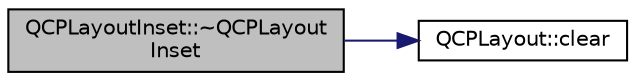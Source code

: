 digraph "QCPLayoutInset::~QCPLayoutInset"
{
  edge [fontname="Helvetica",fontsize="10",labelfontname="Helvetica",labelfontsize="10"];
  node [fontname="Helvetica",fontsize="10",shape=record];
  rankdir="LR";
  Node2 [label="QCPLayoutInset::~QCPLayout\lInset",height=0.2,width=0.4,color="black", fillcolor="grey75", style="filled", fontcolor="black"];
  Node2 -> Node3 [color="midnightblue",fontsize="10",style="solid",fontname="Helvetica"];
  Node3 [label="QCPLayout::clear",height=0.2,width=0.4,color="black", fillcolor="white", style="filled",URL="$de/d58/class_q_c_p_layout.html#a02883bdf2769b5b227f0232dba1ac4ee"];
}
